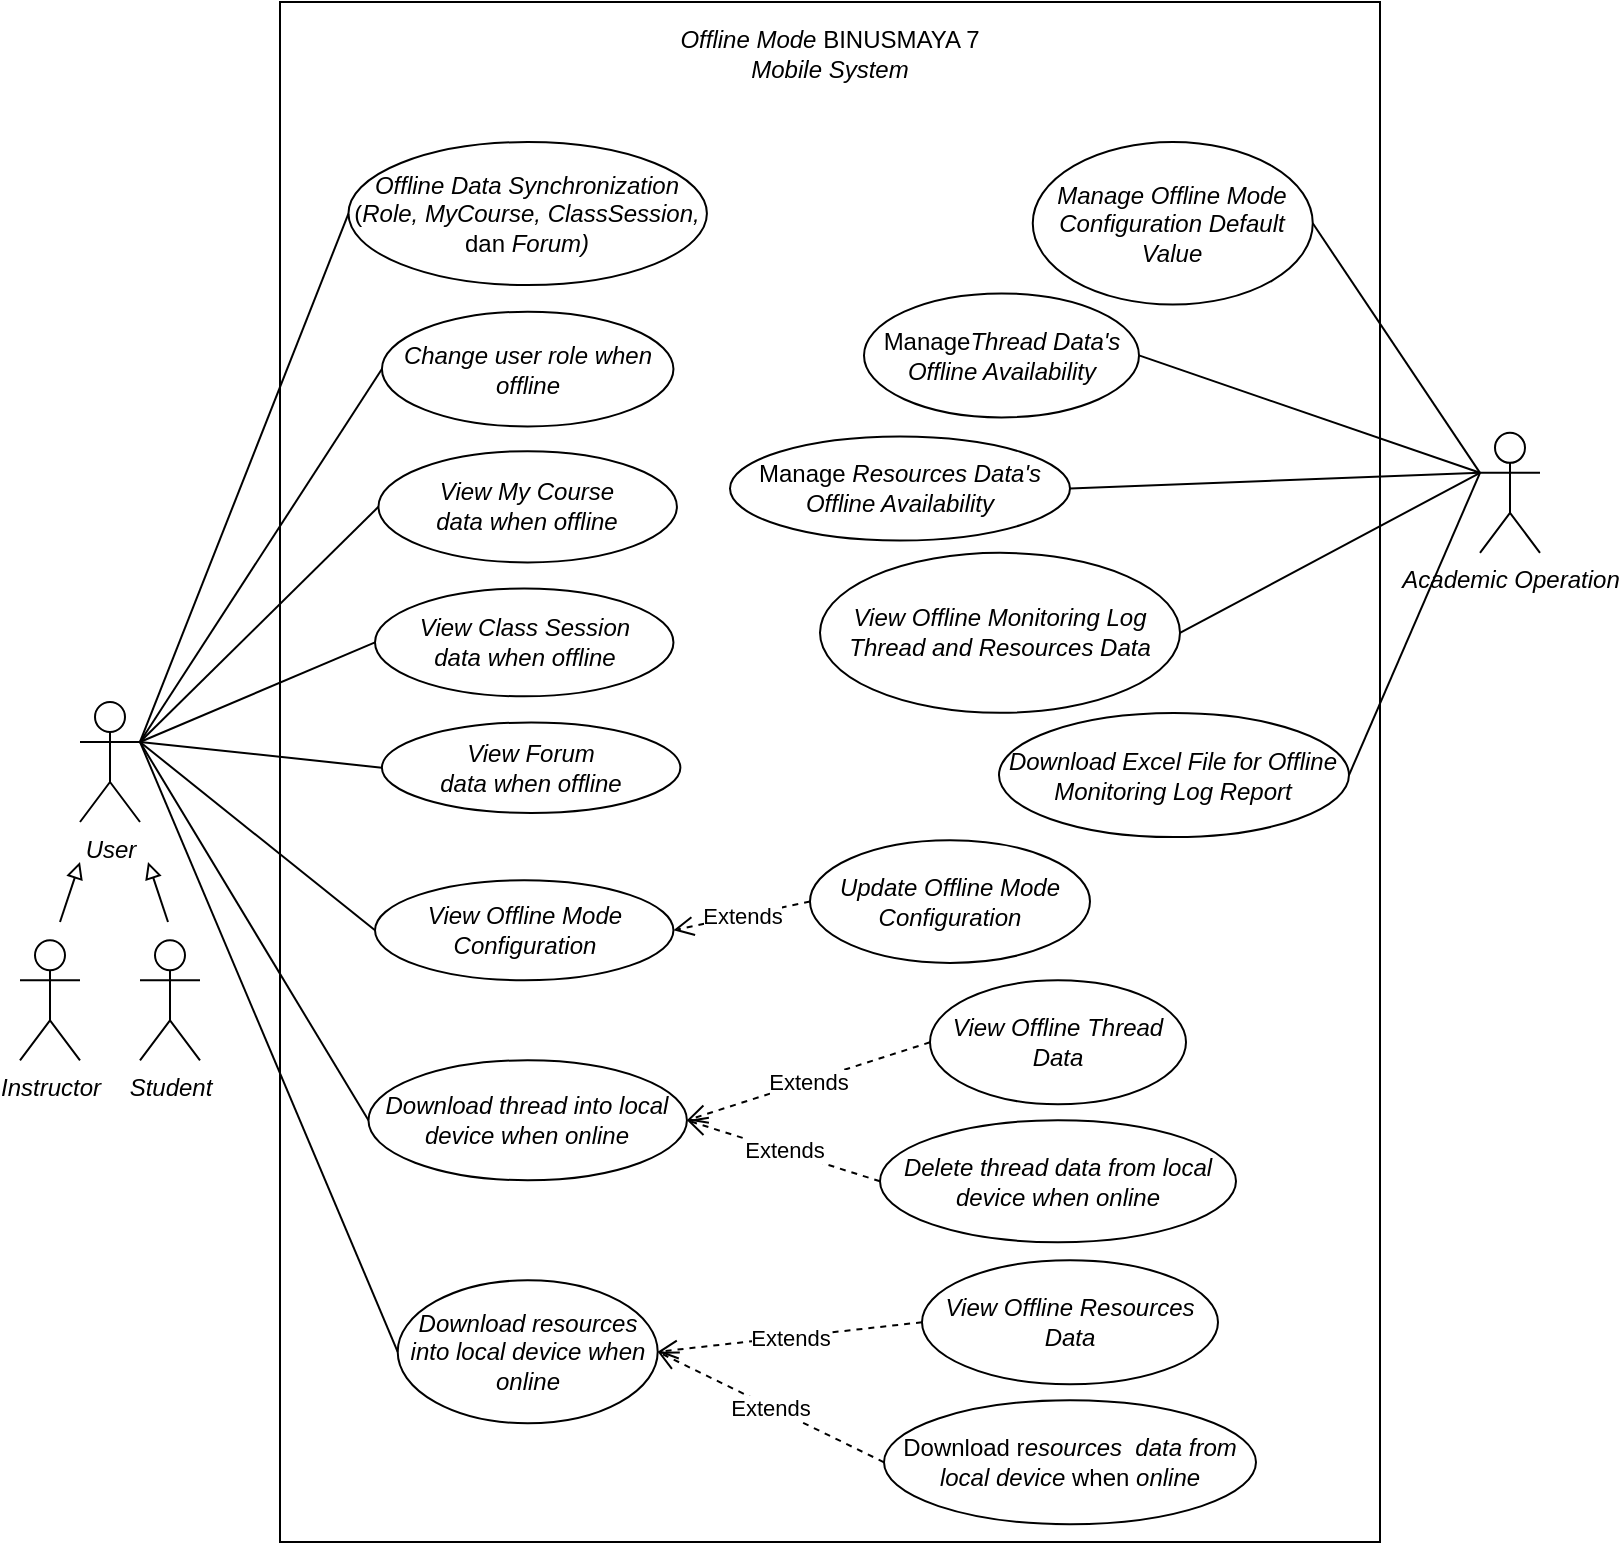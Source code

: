 <mxfile version="20.8.1" type="github">
  <diagram id="KW3WOMyOpie78aPgWBkR" name="Page-1">
    <mxGraphModel dx="1400" dy="1875" grid="1" gridSize="10" guides="1" tooltips="1" connect="1" arrows="1" fold="1" page="1" pageScale="1" pageWidth="850" pageHeight="1100" math="0" shadow="0">
      <root>
        <mxCell id="0" />
        <mxCell id="1" parent="0" />
        <mxCell id="C2JzApIpA7sHAra7oiWG-2" value="" style="rounded=0;whiteSpace=wrap;html=1;flipH=1;" parent="1" vertex="1">
          <mxGeometry x="150" y="-960" width="550" height="770" as="geometry" />
        </mxCell>
        <mxCell id="C2JzApIpA7sHAra7oiWG-3" value="&lt;i&gt;Offline Mode &lt;/i&gt;BINUSMAYA 7 &lt;i&gt;Mobile System&lt;/i&gt;" style="text;html=1;strokeColor=none;fillColor=none;align=center;verticalAlign=middle;whiteSpace=wrap;rounded=0;flipH=1;" parent="1" vertex="1">
          <mxGeometry x="345.2" y="-960" width="159.6" height="51.09" as="geometry" />
        </mxCell>
        <mxCell id="bomjBY0PlpRP2bcYB_qp-153" value="&lt;i&gt;User&lt;/i&gt;" style="shape=umlActor;verticalLabelPosition=bottom;verticalAlign=top;html=1;outlineConnect=0;" vertex="1" parent="1">
          <mxGeometry x="50" y="-610.0" width="30" height="60" as="geometry" />
        </mxCell>
        <mxCell id="bomjBY0PlpRP2bcYB_qp-154" value="&lt;i&gt;Offline Data Synchronization&lt;/i&gt;&lt;br&gt;(&lt;i&gt;Role, MyCourse, ClassSession, &lt;/i&gt;dan&lt;i&gt;&amp;nbsp;Forum)&lt;/i&gt;" style="ellipse;whiteSpace=wrap;html=1;" vertex="1" parent="1">
          <mxGeometry x="184.23" y="-890.0" width="179.23" height="71.522" as="geometry" />
        </mxCell>
        <mxCell id="bomjBY0PlpRP2bcYB_qp-155" value="&lt;i&gt;View&amp;nbsp;Offline Mode Configuration&lt;/i&gt;" style="ellipse;whiteSpace=wrap;html=1;" vertex="1" parent="1">
          <mxGeometry x="197.5" y="-520.86" width="149.23" height="50" as="geometry" />
        </mxCell>
        <mxCell id="bomjBY0PlpRP2bcYB_qp-156" value="&lt;i&gt;Change user role when offline&lt;/i&gt;" style="ellipse;whiteSpace=wrap;html=1;" vertex="1" parent="1">
          <mxGeometry x="200.96" y="-805.17" width="145.77" height="57.39" as="geometry" />
        </mxCell>
        <mxCell id="bomjBY0PlpRP2bcYB_qp-157" value="&lt;i&gt;View My Course data&amp;nbsp;when&amp;nbsp;offline&lt;/i&gt;" style="ellipse;whiteSpace=wrap;html=1;" vertex="1" parent="1">
          <mxGeometry x="199.23" y="-735.43" width="149.23" height="55.65" as="geometry" />
        </mxCell>
        <mxCell id="bomjBY0PlpRP2bcYB_qp-158" value="&lt;i style=&quot;border-color: var(--border-color);&quot;&gt;View&amp;nbsp;Class Session data&amp;nbsp;when&amp;nbsp;offline&lt;/i&gt;" style="ellipse;whiteSpace=wrap;html=1;" vertex="1" parent="1">
          <mxGeometry x="197.5" y="-666.73" width="149.23" height="53.91" as="geometry" />
        </mxCell>
        <mxCell id="bomjBY0PlpRP2bcYB_qp-159" value="&lt;i style=&quot;border-color: var(--border-color);&quot;&gt;View&amp;nbsp;Forum data&amp;nbsp;when&amp;nbsp;offline&lt;/i&gt;" style="ellipse;whiteSpace=wrap;html=1;" vertex="1" parent="1">
          <mxGeometry x="200.96" y="-599.78" width="149.23" height="45.24" as="geometry" />
        </mxCell>
        <mxCell id="bomjBY0PlpRP2bcYB_qp-160" value="&lt;i&gt;Download t&lt;span style=&quot;border-color: var(--border-color);&quot;&gt;hread into&amp;nbsp;&lt;/span&gt;local device when&amp;nbsp;&lt;span style=&quot;border-color: var(--border-color);&quot;&gt;online&lt;/span&gt;&lt;/i&gt;" style="ellipse;whiteSpace=wrap;html=1;" vertex="1" parent="1">
          <mxGeometry x="194.23" y="-430.86" width="159.23" height="60" as="geometry" />
        </mxCell>
        <mxCell id="bomjBY0PlpRP2bcYB_qp-161" value="&lt;i&gt;Download r&lt;span style=&quot;border-color: var(--border-color);&quot;&gt;esources into local device when online&lt;/span&gt;&lt;/i&gt;" style="ellipse;whiteSpace=wrap;html=1;" vertex="1" parent="1">
          <mxGeometry x="208.848" y="-320.859" width="130" height="71.522" as="geometry" />
        </mxCell>
        <mxCell id="bomjBY0PlpRP2bcYB_qp-162" value="&lt;i&gt;Update Offline Mode Configuration&lt;/i&gt;" style="ellipse;whiteSpace=wrap;html=1;" vertex="1" parent="1">
          <mxGeometry x="414.995" y="-540.861" width="140" height="61.304" as="geometry" />
        </mxCell>
        <mxCell id="bomjBY0PlpRP2bcYB_qp-163" value="&lt;i&gt;Manage Offline Mode Configuration Default Value&lt;/i&gt;" style="ellipse;whiteSpace=wrap;html=1;" vertex="1" parent="1">
          <mxGeometry x="526.38" y="-890" width="140" height="81.3" as="geometry" />
        </mxCell>
        <mxCell id="bomjBY0PlpRP2bcYB_qp-164" value="Extends" style="endArrow=open;endSize=8;endFill=0;html=1;rounded=0;dashed=1;exitX=0;exitY=0.5;exitDx=0;exitDy=0;strokeWidth=1;entryX=1;entryY=0.5;entryDx=0;entryDy=0;" edge="1" parent="1" source="bomjBY0PlpRP2bcYB_qp-162" target="bomjBY0PlpRP2bcYB_qp-155">
          <mxGeometry width="160" relative="1" as="geometry">
            <mxPoint x="195" y="-195.643" as="sourcePoint" />
            <mxPoint x="355" y="-195.643" as="targetPoint" />
          </mxGeometry>
        </mxCell>
        <mxCell id="bomjBY0PlpRP2bcYB_qp-165" value="&lt;i&gt;&lt;span style=&quot;border-color: var(--border-color);&quot;&gt;View&amp;nbsp;&lt;/span&gt;&lt;span style=&quot;border-color: var(--border-color);&quot;&gt;Offline Thread Data&lt;/span&gt;&lt;/i&gt;" style="ellipse;whiteSpace=wrap;html=1;" vertex="1" parent="1">
          <mxGeometry x="475" y="-470.86" width="128" height="62" as="geometry" />
        </mxCell>
        <mxCell id="bomjBY0PlpRP2bcYB_qp-166" value="&lt;i&gt;View&amp;nbsp;&lt;span style=&quot;border-color: var(--border-color);&quot;&gt;Offline&amp;nbsp;Resources Data&lt;/span&gt;&lt;/i&gt;" style="ellipse;whiteSpace=wrap;html=1;" vertex="1" parent="1">
          <mxGeometry x="471" y="-330.86" width="148" height="62" as="geometry" />
        </mxCell>
        <mxCell id="bomjBY0PlpRP2bcYB_qp-167" value="&lt;i&gt;Delete thread data from local device when online&lt;/i&gt;" style="ellipse;whiteSpace=wrap;html=1;" vertex="1" parent="1">
          <mxGeometry x="450" y="-400.86" width="178" height="61" as="geometry" />
        </mxCell>
        <mxCell id="bomjBY0PlpRP2bcYB_qp-168" value="Extends" style="endArrow=open;endSize=8;endFill=0;html=1;rounded=0;dashed=1;exitX=0;exitY=0.5;exitDx=0;exitDy=0;entryX=1;entryY=0.5;entryDx=0;entryDy=0;strokeWidth=1;" edge="1" parent="1" source="bomjBY0PlpRP2bcYB_qp-165" target="bomjBY0PlpRP2bcYB_qp-160">
          <mxGeometry width="160" relative="1" as="geometry">
            <mxPoint x="250.005" y="-404.773" as="sourcePoint" />
            <mxPoint x="123.591" y="-558.851" as="targetPoint" />
          </mxGeometry>
        </mxCell>
        <mxCell id="bomjBY0PlpRP2bcYB_qp-169" value="Extends" style="endArrow=open;endSize=8;endFill=0;html=1;rounded=0;dashed=1;exitX=0;exitY=0.5;exitDx=0;exitDy=0;entryX=1;entryY=0.5;entryDx=0;entryDy=0;strokeWidth=1;" edge="1" parent="1" source="bomjBY0PlpRP2bcYB_qp-167" target="bomjBY0PlpRP2bcYB_qp-160">
          <mxGeometry width="160" relative="1" as="geometry">
            <mxPoint x="361.995" y="-339.863" as="sourcePoint" />
            <mxPoint x="160.769" y="-305.096" as="targetPoint" />
          </mxGeometry>
        </mxCell>
        <mxCell id="bomjBY0PlpRP2bcYB_qp-170" value="Download r&lt;i&gt;esources&amp;nbsp; data from local device&amp;nbsp;&lt;/i&gt;when&amp;nbsp;&lt;i&gt;online&lt;/i&gt;" style="ellipse;whiteSpace=wrap;html=1;" vertex="1" parent="1">
          <mxGeometry x="452" y="-260.86" width="186" height="62" as="geometry" />
        </mxCell>
        <mxCell id="bomjBY0PlpRP2bcYB_qp-171" value="Extends" style="endArrow=open;endSize=8;endFill=0;html=1;rounded=0;dashed=1;exitX=0;exitY=0.5;exitDx=0;exitDy=0;entryX=1;entryY=0.5;entryDx=0;entryDy=0;strokeWidth=1;" edge="1" parent="1" source="bomjBY0PlpRP2bcYB_qp-166" target="bomjBY0PlpRP2bcYB_qp-161">
          <mxGeometry width="160" relative="1" as="geometry">
            <mxPoint x="366.995" y="-79.863" as="sourcePoint" />
            <mxPoint x="165.769" y="-45.096" as="targetPoint" />
          </mxGeometry>
        </mxCell>
        <mxCell id="bomjBY0PlpRP2bcYB_qp-172" value="Extends" style="endArrow=open;endSize=8;endFill=0;html=1;rounded=0;dashed=1;exitX=0;exitY=0.5;exitDx=0;exitDy=0;entryX=1;entryY=0.5;entryDx=0;entryDy=0;strokeWidth=1;" edge="1" parent="1" source="bomjBY0PlpRP2bcYB_qp-170" target="bomjBY0PlpRP2bcYB_qp-161">
          <mxGeometry width="160" relative="1" as="geometry">
            <mxPoint x="366.995" y="60.137" as="sourcePoint" />
            <mxPoint x="164.998" y="101.752" as="targetPoint" />
          </mxGeometry>
        </mxCell>
        <mxCell id="bomjBY0PlpRP2bcYB_qp-173" value="Manage&lt;i&gt;Thread Data&#39;s Offline Availability&lt;/i&gt;" style="ellipse;whiteSpace=wrap;html=1;" vertex="1" parent="1">
          <mxGeometry x="442" y="-814.31" width="137.5" height="62" as="geometry" />
        </mxCell>
        <mxCell id="bomjBY0PlpRP2bcYB_qp-174" value="Manage&amp;nbsp;&lt;i&gt;Resources Data&#39;s Offline Availability&lt;/i&gt;" style="ellipse;whiteSpace=wrap;html=1;" vertex="1" parent="1">
          <mxGeometry x="375" y="-742.74" width="170" height="52" as="geometry" />
        </mxCell>
        <mxCell id="bomjBY0PlpRP2bcYB_qp-175" value="&lt;i&gt;View Offline Monitoring Log Thread and Resources Data&lt;/i&gt;" style="ellipse;whiteSpace=wrap;html=1;" vertex="1" parent="1">
          <mxGeometry x="420" y="-684.57" width="180" height="80" as="geometry" />
        </mxCell>
        <mxCell id="bomjBY0PlpRP2bcYB_qp-176" value="Download Excel File for Offline Monitoring Log Report" style="ellipse;whiteSpace=wrap;html=1;fontStyle=2" vertex="1" parent="1">
          <mxGeometry x="509.495" y="-604.443" width="175" height="62" as="geometry" />
        </mxCell>
        <mxCell id="bomjBY0PlpRP2bcYB_qp-177" value="&lt;i&gt;Academic Operation&lt;/i&gt;" style="shape=umlActor;verticalLabelPosition=bottom;verticalAlign=top;html=1;outlineConnect=0;" vertex="1" parent="1">
          <mxGeometry x="750" y="-744.57" width="30" height="60" as="geometry" />
        </mxCell>
        <mxCell id="bomjBY0PlpRP2bcYB_qp-178" style="edgeStyle=none;rounded=0;orthogonalLoop=1;jettySize=auto;html=1;entryX=1;entryY=0.5;entryDx=0;entryDy=0;endArrow=none;endFill=0;exitX=0;exitY=0.333;exitDx=0;exitDy=0;exitPerimeter=0;" edge="1" parent="1" source="bomjBY0PlpRP2bcYB_qp-177" target="bomjBY0PlpRP2bcYB_qp-163">
          <mxGeometry relative="1" as="geometry">
            <mxPoint x="726.01" y="-689.81" as="sourcePoint" />
            <mxPoint x="178.002" y="-505.18" as="targetPoint" />
          </mxGeometry>
        </mxCell>
        <mxCell id="bomjBY0PlpRP2bcYB_qp-179" style="edgeStyle=none;rounded=0;orthogonalLoop=1;jettySize=auto;html=1;entryX=1;entryY=0.5;entryDx=0;entryDy=0;endArrow=none;endFill=0;exitX=0;exitY=0.333;exitDx=0;exitDy=0;exitPerimeter=0;" edge="1" parent="1" source="bomjBY0PlpRP2bcYB_qp-177" target="bomjBY0PlpRP2bcYB_qp-174">
          <mxGeometry relative="1" as="geometry">
            <mxPoint x="818" y="-728.92" as="sourcePoint" />
            <mxPoint x="642.995" y="-517.923" as="targetPoint" />
          </mxGeometry>
        </mxCell>
        <mxCell id="bomjBY0PlpRP2bcYB_qp-180" style="edgeStyle=none;rounded=0;orthogonalLoop=1;jettySize=auto;html=1;entryX=1;entryY=0.5;entryDx=0;entryDy=0;endArrow=none;endFill=0;exitX=0;exitY=0.333;exitDx=0;exitDy=0;exitPerimeter=0;" edge="1" parent="1" source="bomjBY0PlpRP2bcYB_qp-177" target="bomjBY0PlpRP2bcYB_qp-176">
          <mxGeometry relative="1" as="geometry">
            <mxPoint x="828" y="-718.92" as="sourcePoint" />
            <mxPoint x="675.5" y="-356.4" as="targetPoint" />
          </mxGeometry>
        </mxCell>
        <mxCell id="bomjBY0PlpRP2bcYB_qp-181" style="edgeStyle=none;rounded=0;orthogonalLoop=1;jettySize=auto;html=1;entryX=1;entryY=0.5;entryDx=0;entryDy=0;endArrow=none;endFill=0;exitX=0;exitY=0.333;exitDx=0;exitDy=0;exitPerimeter=0;" edge="1" parent="1" source="bomjBY0PlpRP2bcYB_qp-177" target="bomjBY0PlpRP2bcYB_qp-175">
          <mxGeometry relative="1" as="geometry">
            <mxPoint x="808" y="-738.92" as="sourcePoint" />
            <mxPoint x="650.5" y="-437.92" as="targetPoint" />
          </mxGeometry>
        </mxCell>
        <mxCell id="bomjBY0PlpRP2bcYB_qp-182" style="edgeStyle=none;rounded=0;orthogonalLoop=1;jettySize=auto;html=1;entryX=1;entryY=0.5;entryDx=0;entryDy=0;endArrow=none;endFill=0;exitX=0;exitY=0.333;exitDx=0;exitDy=0;exitPerimeter=0;" edge="1" parent="1" source="bomjBY0PlpRP2bcYB_qp-177" target="bomjBY0PlpRP2bcYB_qp-173">
          <mxGeometry relative="1" as="geometry">
            <mxPoint x="808" y="-738.92" as="sourcePoint" />
            <mxPoint x="188.005" y="-492.181" as="targetPoint" />
          </mxGeometry>
        </mxCell>
        <mxCell id="bomjBY0PlpRP2bcYB_qp-183" style="rounded=0;orthogonalLoop=1;jettySize=auto;html=1;exitX=1;exitY=0.333;exitDx=0;exitDy=0;exitPerimeter=0;entryX=0;entryY=0.5;entryDx=0;entryDy=0;endArrow=none;endFill=0;" edge="1" parent="1" source="bomjBY0PlpRP2bcYB_qp-153" target="bomjBY0PlpRP2bcYB_qp-154">
          <mxGeometry relative="1" as="geometry" />
        </mxCell>
        <mxCell id="bomjBY0PlpRP2bcYB_qp-184" style="edgeStyle=none;rounded=0;orthogonalLoop=1;jettySize=auto;html=1;exitX=1;exitY=0.333;exitDx=0;exitDy=0;exitPerimeter=0;entryX=0;entryY=0.5;entryDx=0;entryDy=0;endArrow=none;endFill=0;" edge="1" parent="1" source="bomjBY0PlpRP2bcYB_qp-153" target="bomjBY0PlpRP2bcYB_qp-156">
          <mxGeometry relative="1" as="geometry" />
        </mxCell>
        <mxCell id="bomjBY0PlpRP2bcYB_qp-185" style="edgeStyle=none;rounded=0;orthogonalLoop=1;jettySize=auto;html=1;exitX=1;exitY=0.333;exitDx=0;exitDy=0;exitPerimeter=0;entryX=0;entryY=0.5;entryDx=0;entryDy=0;endArrow=none;endFill=0;" edge="1" parent="1" source="bomjBY0PlpRP2bcYB_qp-153" target="bomjBY0PlpRP2bcYB_qp-158">
          <mxGeometry relative="1" as="geometry" />
        </mxCell>
        <mxCell id="bomjBY0PlpRP2bcYB_qp-186" style="edgeStyle=none;rounded=0;orthogonalLoop=1;jettySize=auto;html=1;exitX=1;exitY=0.333;exitDx=0;exitDy=0;exitPerimeter=0;entryX=0;entryY=0.5;entryDx=0;entryDy=0;endArrow=none;endFill=0;" edge="1" parent="1" source="bomjBY0PlpRP2bcYB_qp-153" target="bomjBY0PlpRP2bcYB_qp-157">
          <mxGeometry relative="1" as="geometry" />
        </mxCell>
        <mxCell id="bomjBY0PlpRP2bcYB_qp-187" style="edgeStyle=none;rounded=0;orthogonalLoop=1;jettySize=auto;html=1;exitX=1;exitY=0.333;exitDx=0;exitDy=0;exitPerimeter=0;entryX=0;entryY=0.5;entryDx=0;entryDy=0;endArrow=none;endFill=0;" edge="1" parent="1" source="bomjBY0PlpRP2bcYB_qp-153" target="bomjBY0PlpRP2bcYB_qp-159">
          <mxGeometry relative="1" as="geometry" />
        </mxCell>
        <mxCell id="bomjBY0PlpRP2bcYB_qp-188" style="edgeStyle=none;rounded=0;orthogonalLoop=1;jettySize=auto;html=1;exitX=1;exitY=0.333;exitDx=0;exitDy=0;exitPerimeter=0;entryX=0;entryY=0.5;entryDx=0;entryDy=0;endArrow=none;endFill=0;" edge="1" parent="1" source="bomjBY0PlpRP2bcYB_qp-153" target="bomjBY0PlpRP2bcYB_qp-160">
          <mxGeometry relative="1" as="geometry" />
        </mxCell>
        <mxCell id="bomjBY0PlpRP2bcYB_qp-189" style="edgeStyle=none;rounded=0;orthogonalLoop=1;jettySize=auto;html=1;exitX=1;exitY=0.333;exitDx=0;exitDy=0;exitPerimeter=0;entryX=0;entryY=0.5;entryDx=0;entryDy=0;endArrow=none;endFill=0;" edge="1" parent="1" source="bomjBY0PlpRP2bcYB_qp-153" target="bomjBY0PlpRP2bcYB_qp-155">
          <mxGeometry relative="1" as="geometry" />
        </mxCell>
        <mxCell id="bomjBY0PlpRP2bcYB_qp-190" style="edgeStyle=none;rounded=0;orthogonalLoop=1;jettySize=auto;html=1;exitX=1;exitY=0.333;exitDx=0;exitDy=0;exitPerimeter=0;entryX=0;entryY=0.5;entryDx=0;entryDy=0;endArrow=none;endFill=0;" edge="1" parent="1" source="bomjBY0PlpRP2bcYB_qp-153" target="bomjBY0PlpRP2bcYB_qp-161">
          <mxGeometry relative="1" as="geometry">
            <mxPoint x="125" y="-440.86" as="sourcePoint" />
            <mxPoint x="185.769" y="-125.86" as="targetPoint" />
          </mxGeometry>
        </mxCell>
        <mxCell id="bomjBY0PlpRP2bcYB_qp-192" value="&lt;i&gt;Instructor&lt;/i&gt;" style="shape=umlActor;verticalLabelPosition=bottom;verticalAlign=top;html=1;outlineConnect=0;" vertex="1" parent="1">
          <mxGeometry x="20" y="-490.86" width="30" height="60" as="geometry" />
        </mxCell>
        <mxCell id="bomjBY0PlpRP2bcYB_qp-195" value="&lt;i&gt;Student&lt;/i&gt;" style="shape=umlActor;verticalLabelPosition=bottom;verticalAlign=top;html=1;outlineConnect=0;" vertex="1" parent="1">
          <mxGeometry x="80" y="-490.86" width="30" height="60" as="geometry" />
        </mxCell>
        <mxCell id="bomjBY0PlpRP2bcYB_qp-196" value="" style="endArrow=block;html=1;rounded=0;endFill=0;" edge="1" parent="1">
          <mxGeometry width="50" height="50" relative="1" as="geometry">
            <mxPoint x="40" y="-500" as="sourcePoint" />
            <mxPoint x="50" y="-530" as="targetPoint" />
          </mxGeometry>
        </mxCell>
        <mxCell id="bomjBY0PlpRP2bcYB_qp-199" value="" style="endArrow=block;html=1;rounded=0;endFill=0;" edge="1" parent="1">
          <mxGeometry width="50" height="50" relative="1" as="geometry">
            <mxPoint x="94" y="-500" as="sourcePoint" />
            <mxPoint x="84" y="-530" as="targetPoint" />
          </mxGeometry>
        </mxCell>
      </root>
    </mxGraphModel>
  </diagram>
</mxfile>
